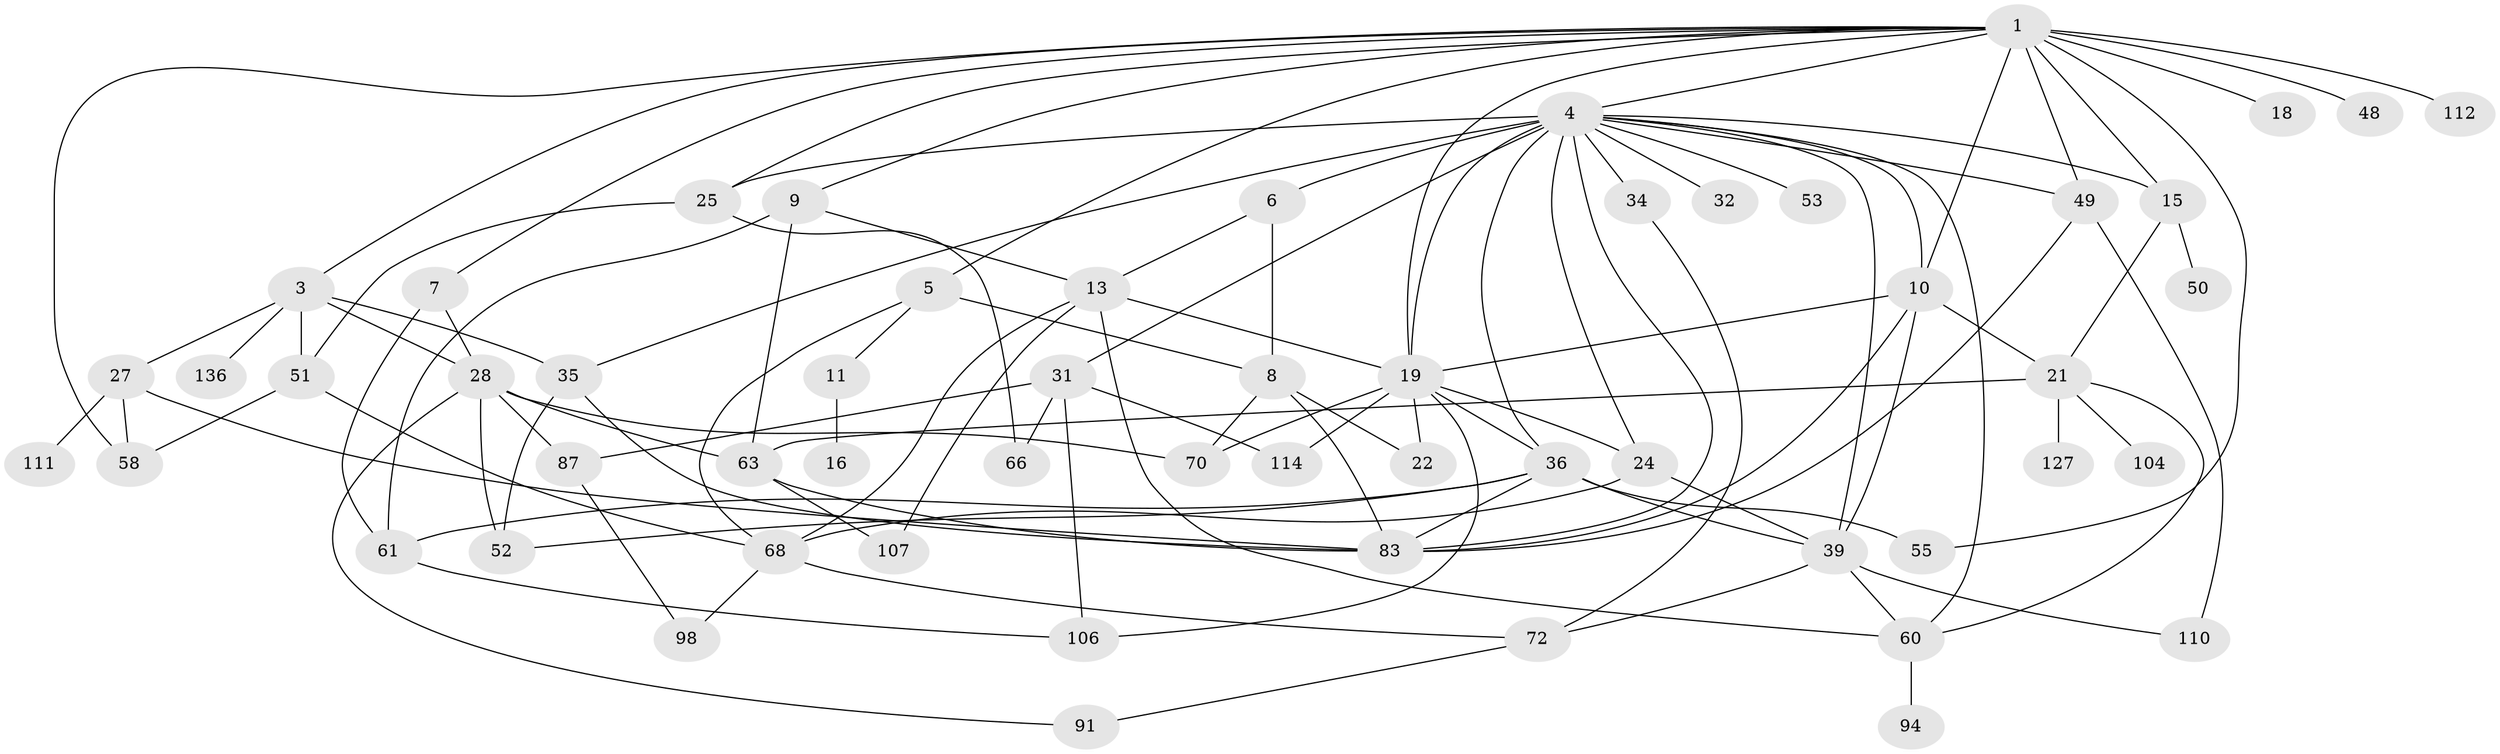 // original degree distribution, {7: 0.028368794326241134, 6: 0.0425531914893617, 5: 0.05673758865248227, 4: 0.22695035460992907, 2: 0.3049645390070922, 1: 0.18439716312056736, 3: 0.15602836879432624}
// Generated by graph-tools (version 1.1) at 2025/17/03/04/25 18:17:14]
// undirected, 56 vertices, 109 edges
graph export_dot {
graph [start="1"]
  node [color=gray90,style=filled];
  1 [super="+12+2"];
  3 [super="+71+23"];
  4 [super="+20+14"];
  5;
  6 [super="+78+75+92"];
  7 [super="+65"];
  8 [super="+99+62"];
  9;
  10 [super="+79+81+76"];
  11;
  13;
  15 [super="+100+40"];
  16;
  18;
  19 [super="+42+132+30"];
  21 [super="+54"];
  22;
  24 [super="+57+37+123"];
  25 [super="+89"];
  27 [super="+116+44+122"];
  28 [super="+38+43+82"];
  31;
  32;
  34 [super="+119"];
  35 [super="+141+88"];
  36 [super="+85+46"];
  39 [super="+73+59+47"];
  48 [super="+126"];
  49 [super="+56+138"];
  50;
  51 [super="+108"];
  52 [super="+80+84"];
  53;
  55 [super="+74"];
  58 [super="+133"];
  60 [super="+86+109"];
  61 [super="+125"];
  63 [super="+103"];
  66 [super="+129"];
  68 [super="+95+113"];
  70 [super="+96"];
  72;
  83 [super="+102+90"];
  87;
  91;
  94;
  98;
  104;
  106;
  107 [super="+137"];
  110;
  111;
  112;
  114 [super="+135"];
  127;
  136;
  1 -- 4;
  1 -- 5;
  1 -- 9;
  1 -- 15;
  1 -- 112;
  1 -- 48;
  1 -- 49;
  1 -- 18;
  1 -- 19;
  1 -- 3;
  1 -- 58;
  1 -- 55;
  1 -- 7;
  1 -- 25;
  1 -- 10 [weight=3];
  3 -- 27;
  3 -- 51;
  3 -- 28 [weight=2];
  3 -- 35;
  3 -- 136;
  4 -- 6 [weight=2];
  4 -- 24 [weight=2];
  4 -- 34 [weight=2];
  4 -- 19 [weight=2];
  4 -- 83;
  4 -- 31;
  4 -- 32;
  4 -- 35;
  4 -- 36 [weight=2];
  4 -- 39;
  4 -- 49;
  4 -- 53;
  4 -- 60;
  4 -- 10;
  4 -- 15 [weight=2];
  4 -- 25;
  5 -- 8;
  5 -- 11;
  5 -- 68;
  6 -- 13;
  6 -- 8;
  7 -- 28;
  7 -- 61;
  8 -- 70;
  8 -- 22;
  8 -- 83;
  9 -- 61;
  9 -- 63;
  9 -- 13;
  10 -- 21 [weight=2];
  10 -- 39;
  10 -- 83;
  10 -- 19;
  11 -- 16;
  13 -- 19;
  13 -- 107;
  13 -- 60;
  13 -- 68;
  15 -- 50;
  15 -- 21;
  19 -- 22;
  19 -- 114;
  19 -- 70;
  19 -- 36;
  19 -- 24;
  19 -- 106;
  21 -- 63;
  21 -- 104;
  21 -- 60;
  21 -- 127;
  24 -- 68;
  24 -- 39;
  25 -- 51;
  25 -- 66;
  27 -- 58;
  27 -- 83;
  27 -- 111;
  28 -- 91;
  28 -- 63;
  28 -- 70;
  28 -- 52;
  28 -- 87;
  31 -- 66;
  31 -- 87;
  31 -- 106;
  31 -- 114;
  34 -- 72;
  35 -- 52;
  35 -- 83;
  36 -- 52;
  36 -- 83;
  36 -- 61;
  36 -- 55;
  36 -- 39;
  39 -- 72;
  39 -- 60;
  39 -- 110;
  49 -- 110;
  49 -- 83;
  51 -- 58;
  51 -- 68;
  60 -- 94;
  61 -- 106;
  63 -- 107;
  63 -- 83;
  68 -- 72;
  68 -- 98;
  72 -- 91;
  87 -- 98;
}

